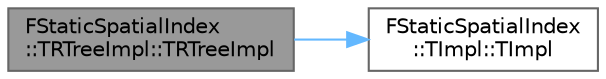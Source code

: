 digraph "FStaticSpatialIndex::TRTreeImpl::TRTreeImpl"
{
 // INTERACTIVE_SVG=YES
 // LATEX_PDF_SIZE
  bgcolor="transparent";
  edge [fontname=Helvetica,fontsize=10,labelfontname=Helvetica,labelfontsize=10];
  node [fontname=Helvetica,fontsize=10,shape=box,height=0.2,width=0.4];
  rankdir="LR";
  Node1 [id="Node000001",label="FStaticSpatialIndex\l::TRTreeImpl::TRTreeImpl",height=0.2,width=0.4,color="gray40", fillcolor="grey60", style="filled", fontcolor="black",tooltip=" "];
  Node1 -> Node2 [id="edge1_Node000001_Node000002",color="steelblue1",style="solid",tooltip=" "];
  Node2 [id="Node000002",label="FStaticSpatialIndex\l::TImpl::TImpl",height=0.2,width=0.4,color="grey40", fillcolor="white", style="filled",URL="$de/da0/classFStaticSpatialIndex_1_1TImpl.html#a5af19752c94f68cea70dbbcc9437df8b",tooltip=" "];
}
